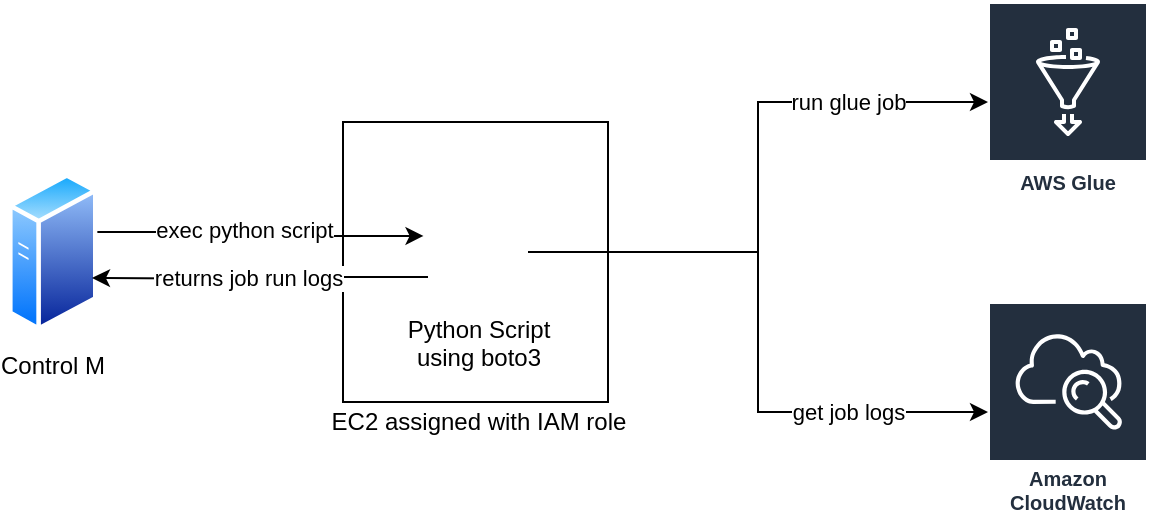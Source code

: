 <mxfile version="13.1.11" type="github">
  <diagram id="Ht1M8jgEwFfnCIfOTk4-" name="Page-1">
    <mxGraphModel dx="1038" dy="548" grid="1" gridSize="10" guides="1" tooltips="1" connect="1" arrows="1" fold="1" page="1" pageScale="1" pageWidth="1169" pageHeight="827" math="0" shadow="0">
      <root>
        <mxCell id="0" />
        <mxCell id="1" parent="0" />
        <mxCell id="D808MIH9ffIRfPn5UFVy-1" value="" style="rounded=0;whiteSpace=wrap;html=1;" parent="1" vertex="1">
          <mxGeometry x="297.5" y="200" width="132.5" height="140" as="geometry" />
        </mxCell>
        <mxCell id="D808MIH9ffIRfPn5UFVy-9" style="edgeStyle=orthogonalEdgeStyle;rounded=0;orthogonalLoop=1;jettySize=auto;html=1;exitX=0.982;exitY=0.375;exitDx=0;exitDy=0;exitPerimeter=0;entryX=-0.045;entryY=0.339;entryDx=0;entryDy=0;entryPerimeter=0;" parent="1" source="D808MIH9ffIRfPn5UFVy-2" target="D808MIH9ffIRfPn5UFVy-3" edge="1">
          <mxGeometry relative="1" as="geometry" />
        </mxCell>
        <mxCell id="D808MIH9ffIRfPn5UFVy-20" value="exec python script" style="edgeLabel;html=1;align=center;verticalAlign=middle;resizable=0;points=[];" parent="D808MIH9ffIRfPn5UFVy-9" vertex="1" connectable="0">
          <mxGeometry x="-0.105" y="1" relative="1" as="geometry">
            <mxPoint as="offset" />
          </mxGeometry>
        </mxCell>
        <mxCell id="D808MIH9ffIRfPn5UFVy-2" value="Control M" style="aspect=fixed;perimeter=ellipsePerimeter;html=1;align=center;shadow=0;dashed=0;spacingTop=3;image;image=img/lib/active_directory/generic_server.svg;" parent="1" vertex="1">
          <mxGeometry x="130" y="225" width="44.8" height="80" as="geometry" />
        </mxCell>
        <mxCell id="D808MIH9ffIRfPn5UFVy-10" style="edgeStyle=orthogonalEdgeStyle;rounded=0;orthogonalLoop=1;jettySize=auto;html=1;" parent="1" source="D808MIH9ffIRfPn5UFVy-3" target="D808MIH9ffIRfPn5UFVy-7" edge="1">
          <mxGeometry relative="1" as="geometry" />
        </mxCell>
        <mxCell id="D808MIH9ffIRfPn5UFVy-12" value="run glue job" style="edgeLabel;html=1;align=center;verticalAlign=middle;resizable=0;points=[];" parent="D808MIH9ffIRfPn5UFVy-10" vertex="1" connectable="0">
          <mxGeometry x="0.415" y="1" relative="1" as="geometry">
            <mxPoint x="19" y="1" as="offset" />
          </mxGeometry>
        </mxCell>
        <mxCell id="D808MIH9ffIRfPn5UFVy-11" style="edgeStyle=orthogonalEdgeStyle;rounded=0;orthogonalLoop=1;jettySize=auto;html=1;" parent="1" source="D808MIH9ffIRfPn5UFVy-3" target="D808MIH9ffIRfPn5UFVy-8" edge="1">
          <mxGeometry relative="1" as="geometry" />
        </mxCell>
        <mxCell id="D808MIH9ffIRfPn5UFVy-16" value="get job logs" style="edgeLabel;html=1;align=center;verticalAlign=middle;resizable=0;points=[];" parent="D808MIH9ffIRfPn5UFVy-11" vertex="1" connectable="0">
          <mxGeometry x="0.502" relative="1" as="geometry">
            <mxPoint x="7" as="offset" />
          </mxGeometry>
        </mxCell>
        <mxCell id="D808MIH9ffIRfPn5UFVy-19" style="edgeStyle=orthogonalEdgeStyle;rounded=0;orthogonalLoop=1;jettySize=auto;html=1;exitX=0;exitY=0.75;exitDx=0;exitDy=0;" parent="1" source="D808MIH9ffIRfPn5UFVy-3" edge="1">
          <mxGeometry relative="1" as="geometry">
            <mxPoint x="172" y="278" as="targetPoint" />
          </mxGeometry>
        </mxCell>
        <mxCell id="D808MIH9ffIRfPn5UFVy-21" value="returns job run logs" style="edgeLabel;html=1;align=center;verticalAlign=middle;resizable=0;points=[];" parent="D808MIH9ffIRfPn5UFVy-19" vertex="1" connectable="0">
          <mxGeometry x="-0.167" relative="1" as="geometry">
            <mxPoint x="-20" as="offset" />
          </mxGeometry>
        </mxCell>
        <mxCell id="D808MIH9ffIRfPn5UFVy-3" value="Python Script&lt;br&gt;using boto3" style="shape=image;html=1;verticalAlign=top;verticalLabelPosition=bottom;labelBackgroundColor=#ffffff;imageAspect=0;aspect=fixed;image=https://cdn2.iconfinder.com/data/icons/oxygen/128x128/mimetypes/application-x-python.png" parent="1" vertex="1">
          <mxGeometry x="340" y="240" width="50" height="50" as="geometry" />
        </mxCell>
        <mxCell id="D808MIH9ffIRfPn5UFVy-6" value="EC2 assigned with IAM role" style="text;html=1;resizable=0;autosize=1;align=center;verticalAlign=middle;points=[];fillColor=none;strokeColor=none;rounded=0;" parent="1" vertex="1">
          <mxGeometry x="285" y="340" width="160" height="20" as="geometry" />
        </mxCell>
        <mxCell id="D808MIH9ffIRfPn5UFVy-7" value="AWS Glue" style="outlineConnect=0;fontColor=#232F3E;gradientColor=none;strokeColor=#ffffff;fillColor=#232F3E;dashed=0;verticalLabelPosition=middle;verticalAlign=bottom;align=center;html=1;whiteSpace=wrap;fontSize=10;fontStyle=1;spacing=3;shape=mxgraph.aws4.productIcon;prIcon=mxgraph.aws4.glue;" parent="1" vertex="1">
          <mxGeometry x="620" y="140" width="80" height="100" as="geometry" />
        </mxCell>
        <mxCell id="D808MIH9ffIRfPn5UFVy-8" value="Amazon CloudWatch" style="outlineConnect=0;fontColor=#232F3E;gradientColor=none;strokeColor=#ffffff;fillColor=#232F3E;dashed=0;verticalLabelPosition=middle;verticalAlign=bottom;align=center;html=1;whiteSpace=wrap;fontSize=10;fontStyle=1;spacing=3;shape=mxgraph.aws4.productIcon;prIcon=mxgraph.aws4.cloudwatch;" parent="1" vertex="1">
          <mxGeometry x="620" y="290" width="80" height="110" as="geometry" />
        </mxCell>
      </root>
    </mxGraphModel>
  </diagram>
</mxfile>
